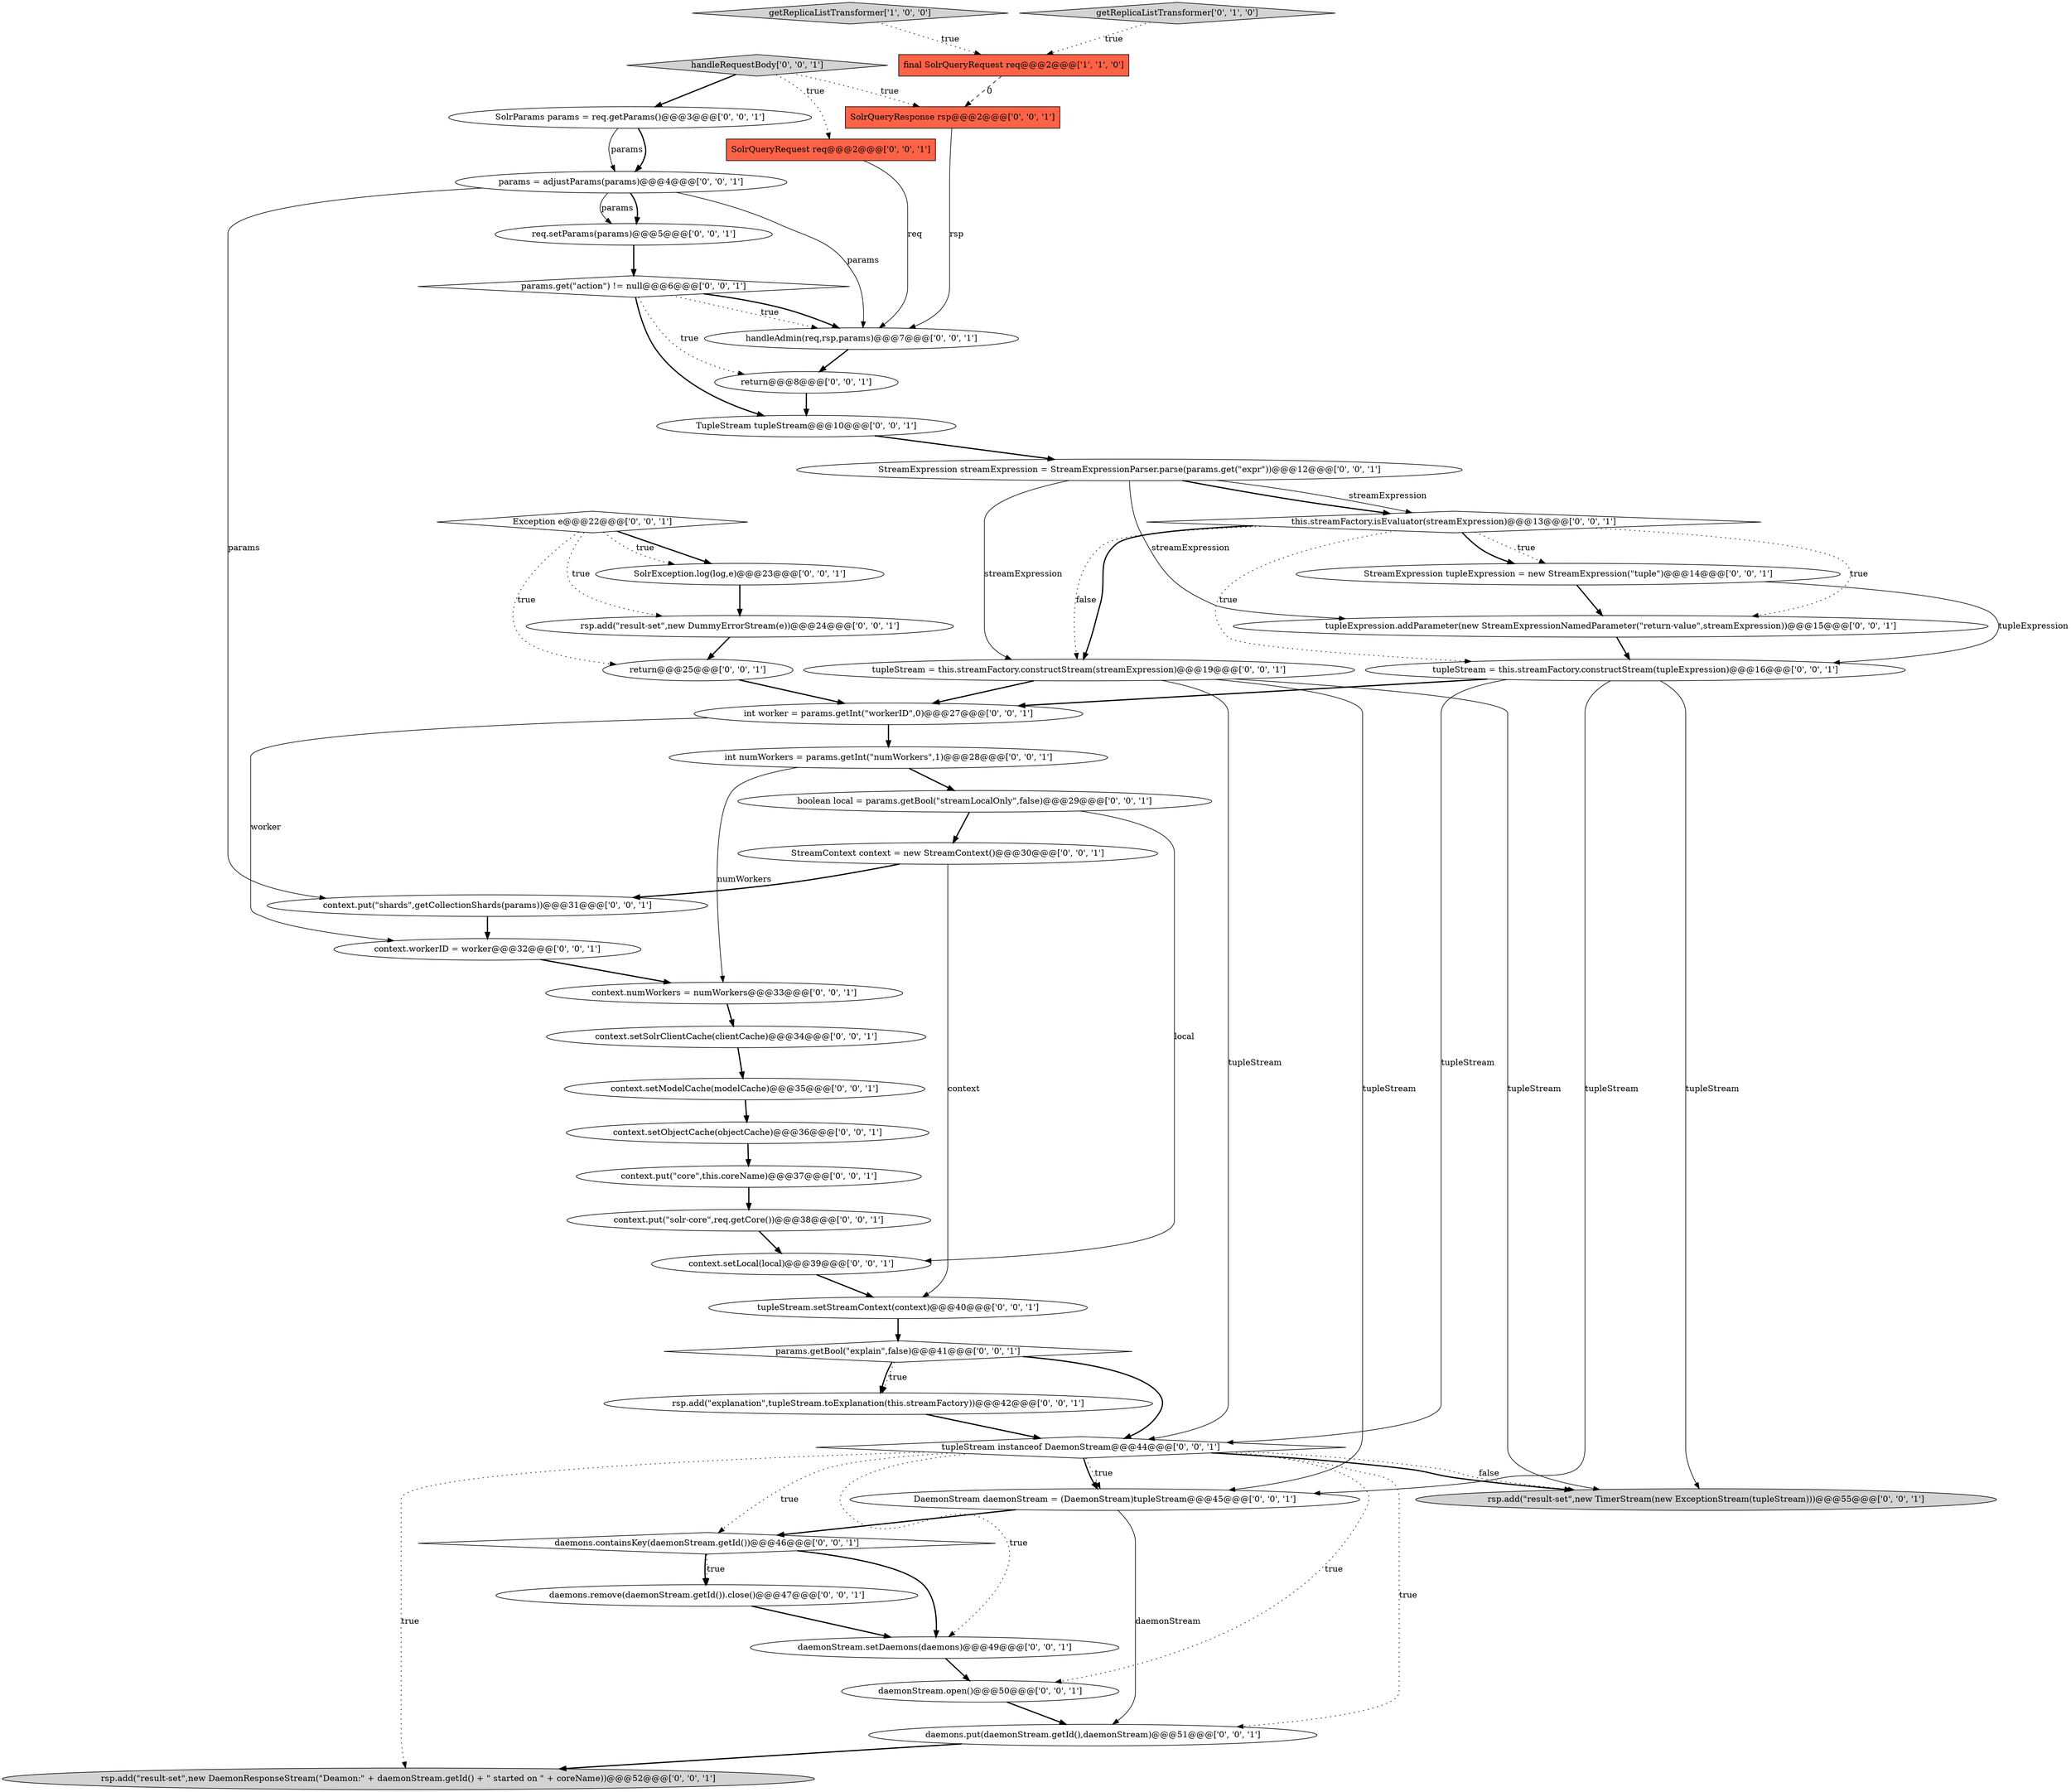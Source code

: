 digraph {
21 [style = filled, label = "SolrQueryRequest req@@@2@@@['0', '0', '1']", fillcolor = tomato, shape = box image = "AAA0AAABBB3BBB"];
34 [style = filled, label = "context.put(\"solr-core\",req.getCore())@@@38@@@['0', '0', '1']", fillcolor = white, shape = ellipse image = "AAA0AAABBB3BBB"];
36 [style = filled, label = "context.setLocal(local)@@@39@@@['0', '0', '1']", fillcolor = white, shape = ellipse image = "AAA0AAABBB3BBB"];
30 [style = filled, label = "tupleStream.setStreamContext(context)@@@40@@@['0', '0', '1']", fillcolor = white, shape = ellipse image = "AAA0AAABBB3BBB"];
25 [style = filled, label = "SolrParams params = req.getParams()@@@3@@@['0', '0', '1']", fillcolor = white, shape = ellipse image = "AAA0AAABBB3BBB"];
44 [style = filled, label = "SolrQueryResponse rsp@@@2@@@['0', '0', '1']", fillcolor = tomato, shape = box image = "AAA0AAABBB3BBB"];
4 [style = filled, label = "handleAdmin(req,rsp,params)@@@7@@@['0', '0', '1']", fillcolor = white, shape = ellipse image = "AAA0AAABBB3BBB"];
6 [style = filled, label = "rsp.add(\"result-set\",new DaemonResponseStream(\"Deamon:\" + daemonStream.getId() + \" started on \" + coreName))@@@52@@@['0', '0', '1']", fillcolor = lightgray, shape = ellipse image = "AAA0AAABBB3BBB"];
16 [style = filled, label = "StreamContext context = new StreamContext()@@@30@@@['0', '0', '1']", fillcolor = white, shape = ellipse image = "AAA0AAABBB3BBB"];
22 [style = filled, label = "daemonStream.open()@@@50@@@['0', '0', '1']", fillcolor = white, shape = ellipse image = "AAA0AAABBB3BBB"];
18 [style = filled, label = "daemons.remove(daemonStream.getId()).close()@@@47@@@['0', '0', '1']", fillcolor = white, shape = ellipse image = "AAA0AAABBB3BBB"];
28 [style = filled, label = "context.setModelCache(modelCache)@@@35@@@['0', '0', '1']", fillcolor = white, shape = ellipse image = "AAA0AAABBB3BBB"];
31 [style = filled, label = "daemons.put(daemonStream.getId(),daemonStream)@@@51@@@['0', '0', '1']", fillcolor = white, shape = ellipse image = "AAA0AAABBB3BBB"];
35 [style = filled, label = "return@@@8@@@['0', '0', '1']", fillcolor = white, shape = ellipse image = "AAA0AAABBB3BBB"];
0 [style = filled, label = "getReplicaListTransformer['1', '0', '0']", fillcolor = lightgray, shape = diamond image = "AAA0AAABBB1BBB"];
33 [style = filled, label = "Exception e@@@22@@@['0', '0', '1']", fillcolor = white, shape = diamond image = "AAA0AAABBB3BBB"];
29 [style = filled, label = "int worker = params.getInt(\"workerID\",0)@@@27@@@['0', '0', '1']", fillcolor = white, shape = ellipse image = "AAA0AAABBB3BBB"];
32 [style = filled, label = "tupleStream = this.streamFactory.constructStream(streamExpression)@@@19@@@['0', '0', '1']", fillcolor = white, shape = ellipse image = "AAA0AAABBB3BBB"];
23 [style = filled, label = "daemons.containsKey(daemonStream.getId())@@@46@@@['0', '0', '1']", fillcolor = white, shape = diamond image = "AAA0AAABBB3BBB"];
38 [style = filled, label = "boolean local = params.getBool(\"streamLocalOnly\",false)@@@29@@@['0', '0', '1']", fillcolor = white, shape = ellipse image = "AAA0AAABBB3BBB"];
39 [style = filled, label = "context.put(\"shards\",getCollectionShards(params))@@@31@@@['0', '0', '1']", fillcolor = white, shape = ellipse image = "AAA0AAABBB3BBB"];
46 [style = filled, label = "rsp.add(\"explanation\",tupleStream.toExplanation(this.streamFactory))@@@42@@@['0', '0', '1']", fillcolor = white, shape = ellipse image = "AAA0AAABBB3BBB"];
37 [style = filled, label = "int numWorkers = params.getInt(\"numWorkers\",1)@@@28@@@['0', '0', '1']", fillcolor = white, shape = ellipse image = "AAA0AAABBB3BBB"];
9 [style = filled, label = "context.put(\"core\",this.coreName)@@@37@@@['0', '0', '1']", fillcolor = white, shape = ellipse image = "AAA0AAABBB3BBB"];
43 [style = filled, label = "params.getBool(\"explain\",false)@@@41@@@['0', '0', '1']", fillcolor = white, shape = diamond image = "AAA0AAABBB3BBB"];
41 [style = filled, label = "rsp.add(\"result-set\",new TimerStream(new ExceptionStream(tupleStream)))@@@55@@@['0', '0', '1']", fillcolor = lightgray, shape = ellipse image = "AAA0AAABBB3BBB"];
40 [style = filled, label = "handleRequestBody['0', '0', '1']", fillcolor = lightgray, shape = diamond image = "AAA0AAABBB3BBB"];
13 [style = filled, label = "StreamExpression streamExpression = StreamExpressionParser.parse(params.get(\"expr\"))@@@12@@@['0', '0', '1']", fillcolor = white, shape = ellipse image = "AAA0AAABBB3BBB"];
14 [style = filled, label = "daemonStream.setDaemons(daemons)@@@49@@@['0', '0', '1']", fillcolor = white, shape = ellipse image = "AAA0AAABBB3BBB"];
1 [style = filled, label = "final SolrQueryRequest req@@@2@@@['1', '1', '0']", fillcolor = tomato, shape = box image = "AAA0AAABBB1BBB"];
19 [style = filled, label = "tupleStream = this.streamFactory.constructStream(tupleExpression)@@@16@@@['0', '0', '1']", fillcolor = white, shape = ellipse image = "AAA0AAABBB3BBB"];
42 [style = filled, label = "DaemonStream daemonStream = (DaemonStream)tupleStream@@@45@@@['0', '0', '1']", fillcolor = white, shape = ellipse image = "AAA0AAABBB3BBB"];
24 [style = filled, label = "params.get(\"action\") != null@@@6@@@['0', '0', '1']", fillcolor = white, shape = diamond image = "AAA0AAABBB3BBB"];
15 [style = filled, label = "context.setSolrClientCache(clientCache)@@@34@@@['0', '0', '1']", fillcolor = white, shape = ellipse image = "AAA0AAABBB3BBB"];
10 [style = filled, label = "tupleExpression.addParameter(new StreamExpressionNamedParameter(\"return-value\",streamExpression))@@@15@@@['0', '0', '1']", fillcolor = white, shape = ellipse image = "AAA0AAABBB3BBB"];
27 [style = filled, label = "this.streamFactory.isEvaluator(streamExpression)@@@13@@@['0', '0', '1']", fillcolor = white, shape = diamond image = "AAA0AAABBB3BBB"];
47 [style = filled, label = "req.setParams(params)@@@5@@@['0', '0', '1']", fillcolor = white, shape = ellipse image = "AAA0AAABBB3BBB"];
17 [style = filled, label = "rsp.add(\"result-set\",new DummyErrorStream(e))@@@24@@@['0', '0', '1']", fillcolor = white, shape = ellipse image = "AAA0AAABBB3BBB"];
3 [style = filled, label = "return@@@25@@@['0', '0', '1']", fillcolor = white, shape = ellipse image = "AAA0AAABBB3BBB"];
12 [style = filled, label = "tupleStream instanceof DaemonStream@@@44@@@['0', '0', '1']", fillcolor = white, shape = diamond image = "AAA0AAABBB3BBB"];
20 [style = filled, label = "context.setObjectCache(objectCache)@@@36@@@['0', '0', '1']", fillcolor = white, shape = ellipse image = "AAA0AAABBB3BBB"];
26 [style = filled, label = "StreamExpression tupleExpression = new StreamExpression(\"tuple\")@@@14@@@['0', '0', '1']", fillcolor = white, shape = ellipse image = "AAA0AAABBB3BBB"];
45 [style = filled, label = "context.numWorkers = numWorkers@@@33@@@['0', '0', '1']", fillcolor = white, shape = ellipse image = "AAA0AAABBB3BBB"];
8 [style = filled, label = "context.workerID = worker@@@32@@@['0', '0', '1']", fillcolor = white, shape = ellipse image = "AAA0AAABBB3BBB"];
11 [style = filled, label = "SolrException.log(log,e)@@@23@@@['0', '0', '1']", fillcolor = white, shape = ellipse image = "AAA0AAABBB3BBB"];
7 [style = filled, label = "params = adjustParams(params)@@@4@@@['0', '0', '1']", fillcolor = white, shape = ellipse image = "AAA0AAABBB3BBB"];
2 [style = filled, label = "getReplicaListTransformer['0', '1', '0']", fillcolor = lightgray, shape = diamond image = "AAA0AAABBB2BBB"];
5 [style = filled, label = "TupleStream tupleStream@@@10@@@['0', '0', '1']", fillcolor = white, shape = ellipse image = "AAA0AAABBB3BBB"];
13->27 [style = solid, label="streamExpression"];
43->46 [style = dotted, label="true"];
7->4 [style = solid, label="params"];
37->45 [style = solid, label="numWorkers"];
36->30 [style = bold, label=""];
25->7 [style = solid, label="params"];
30->43 [style = bold, label=""];
43->46 [style = bold, label=""];
27->32 [style = bold, label=""];
43->12 [style = bold, label=""];
29->8 [style = solid, label="worker"];
17->3 [style = bold, label=""];
32->12 [style = solid, label="tupleStream"];
22->31 [style = bold, label=""];
5->13 [style = bold, label=""];
19->29 [style = bold, label=""];
33->17 [style = dotted, label="true"];
31->6 [style = bold, label=""];
32->42 [style = solid, label="tupleStream"];
12->14 [style = dotted, label="true"];
24->5 [style = bold, label=""];
44->4 [style = solid, label="rsp"];
9->34 [style = bold, label=""];
40->25 [style = bold, label=""];
7->47 [style = bold, label=""];
45->15 [style = bold, label=""];
24->4 [style = dotted, label="true"];
21->4 [style = solid, label="req"];
16->39 [style = bold, label=""];
0->1 [style = dotted, label="true"];
16->30 [style = solid, label="context"];
33->11 [style = bold, label=""];
24->35 [style = dotted, label="true"];
12->31 [style = dotted, label="true"];
11->17 [style = bold, label=""];
7->39 [style = solid, label="params"];
2->1 [style = dotted, label="true"];
35->5 [style = bold, label=""];
12->42 [style = bold, label=""];
38->16 [style = bold, label=""];
37->38 [style = bold, label=""];
13->10 [style = solid, label="streamExpression"];
13->27 [style = bold, label=""];
27->26 [style = bold, label=""];
23->18 [style = bold, label=""];
12->41 [style = bold, label=""];
12->6 [style = dotted, label="true"];
32->29 [style = bold, label=""];
27->10 [style = dotted, label="true"];
19->12 [style = solid, label="tupleStream"];
13->32 [style = solid, label="streamExpression"];
14->22 [style = bold, label=""];
3->29 [style = bold, label=""];
42->31 [style = solid, label="daemonStream"];
27->32 [style = dotted, label="false"];
42->23 [style = bold, label=""];
28->20 [style = bold, label=""];
1->44 [style = dashed, label="0"];
4->35 [style = bold, label=""];
24->4 [style = bold, label=""];
34->36 [style = bold, label=""];
32->41 [style = solid, label="tupleStream"];
27->26 [style = dotted, label="true"];
27->19 [style = dotted, label="true"];
38->36 [style = solid, label="local"];
39->8 [style = bold, label=""];
12->42 [style = dotted, label="true"];
19->41 [style = solid, label="tupleStream"];
23->14 [style = bold, label=""];
19->42 [style = solid, label="tupleStream"];
40->21 [style = dotted, label="true"];
20->9 [style = bold, label=""];
18->14 [style = bold, label=""];
46->12 [style = bold, label=""];
47->24 [style = bold, label=""];
12->41 [style = dotted, label="false"];
26->19 [style = solid, label="tupleExpression"];
40->44 [style = dotted, label="true"];
12->23 [style = dotted, label="true"];
29->37 [style = bold, label=""];
25->7 [style = bold, label=""];
26->10 [style = bold, label=""];
33->11 [style = dotted, label="true"];
10->19 [style = bold, label=""];
7->47 [style = solid, label="params"];
15->28 [style = bold, label=""];
12->22 [style = dotted, label="true"];
23->18 [style = dotted, label="true"];
8->45 [style = bold, label=""];
33->3 [style = dotted, label="true"];
}

